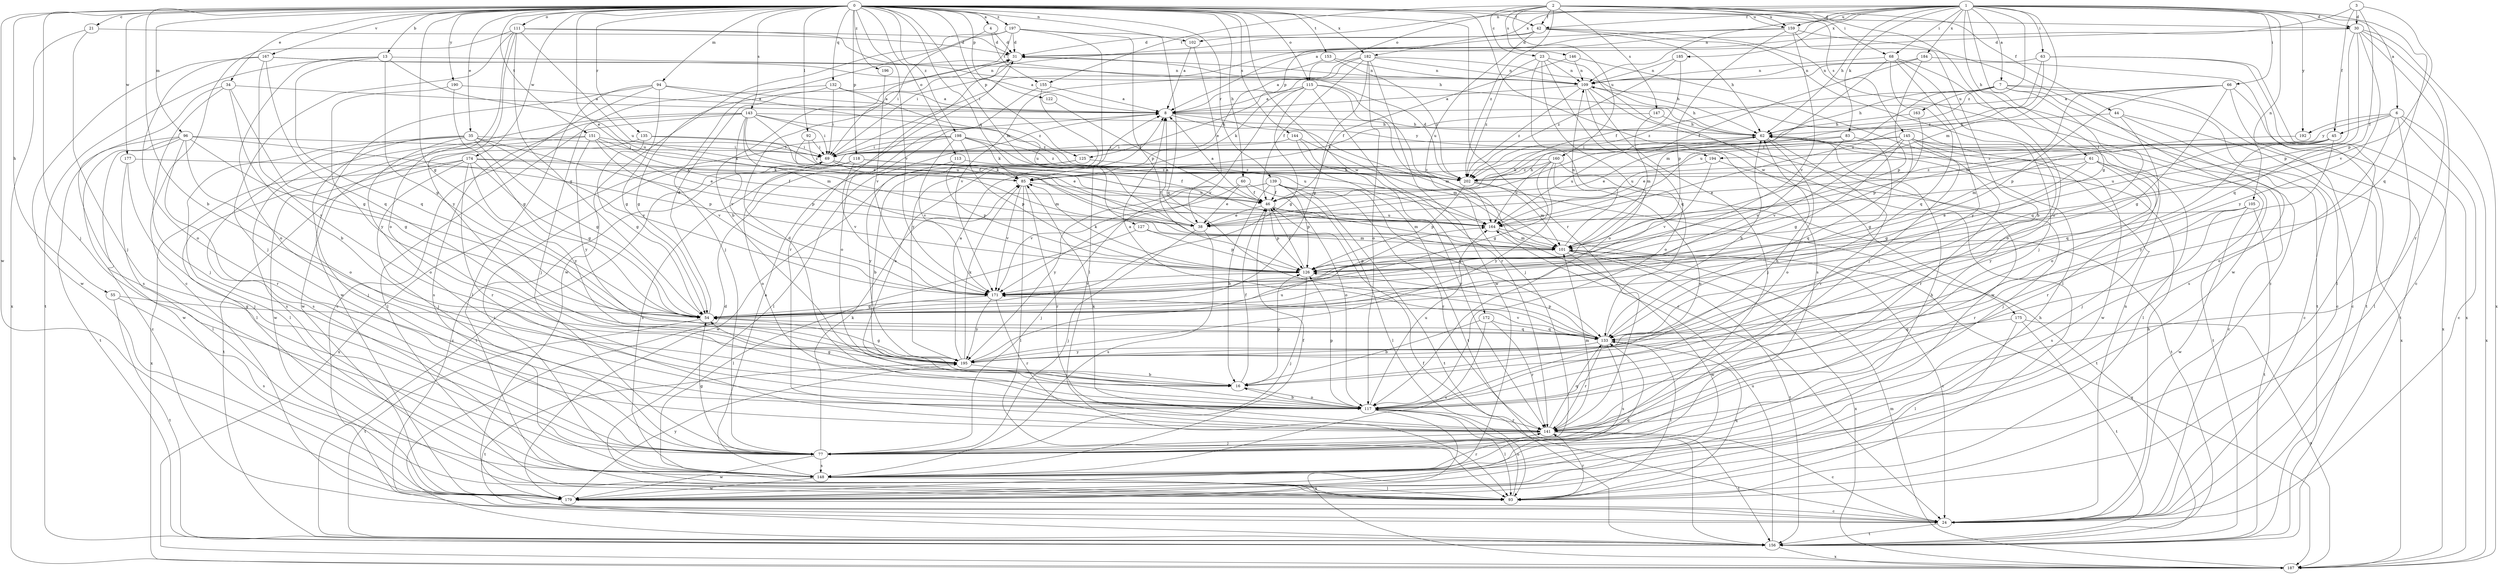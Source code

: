 strict digraph  {
0;
1;
2;
3;
4;
6;
7;
8;
13;
16;
21;
23;
24;
30;
31;
34;
35;
38;
42;
44;
45;
46;
54;
55;
60;
61;
62;
63;
66;
68;
69;
77;
83;
85;
92;
93;
94;
96;
101;
102;
105;
109;
111;
113;
115;
117;
118;
122;
125;
126;
127;
132;
133;
135;
139;
141;
143;
144;
145;
146;
147;
148;
151;
153;
155;
156;
159;
160;
163;
164;
167;
171;
172;
174;
175;
177;
179;
182;
184;
185;
187;
190;
192;
194;
195;
196;
197;
198;
202;
0 -> 4  [label=a];
0 -> 13  [label=b];
0 -> 16  [label=b];
0 -> 21  [label=c];
0 -> 30  [label=d];
0 -> 34  [label=e];
0 -> 35  [label=e];
0 -> 38  [label=e];
0 -> 42  [label=f];
0 -> 54  [label=g];
0 -> 55  [label=h];
0 -> 60  [label=h];
0 -> 77  [label=j];
0 -> 92  [label=l];
0 -> 94  [label=m];
0 -> 96  [label=m];
0 -> 101  [label=m];
0 -> 102  [label=n];
0 -> 111  [label=o];
0 -> 113  [label=o];
0 -> 115  [label=o];
0 -> 118  [label=p];
0 -> 122  [label=p];
0 -> 125  [label=p];
0 -> 127  [label=q];
0 -> 132  [label=q];
0 -> 135  [label=r];
0 -> 139  [label=r];
0 -> 141  [label=r];
0 -> 143  [label=s];
0 -> 144  [label=s];
0 -> 151  [label=t];
0 -> 153  [label=t];
0 -> 159  [label=u];
0 -> 167  [label=v];
0 -> 171  [label=v];
0 -> 172  [label=w];
0 -> 174  [label=w];
0 -> 175  [label=w];
0 -> 177  [label=w];
0 -> 179  [label=w];
0 -> 182  [label=x];
0 -> 190  [label=y];
0 -> 196  [label=z];
0 -> 197  [label=z];
0 -> 198  [label=z];
1 -> 6  [label=a];
1 -> 7  [label=a];
1 -> 30  [label=d];
1 -> 42  [label=f];
1 -> 54  [label=g];
1 -> 61  [label=h];
1 -> 62  [label=h];
1 -> 63  [label=i];
1 -> 66  [label=i];
1 -> 68  [label=i];
1 -> 83  [label=k];
1 -> 101  [label=m];
1 -> 102  [label=n];
1 -> 105  [label=n];
1 -> 109  [label=n];
1 -> 125  [label=p];
1 -> 133  [label=q];
1 -> 159  [label=u];
1 -> 182  [label=x];
1 -> 184  [label=x];
1 -> 185  [label=x];
1 -> 192  [label=y];
1 -> 202  [label=z];
2 -> 23  [label=c];
2 -> 42  [label=f];
2 -> 44  [label=f];
2 -> 68  [label=i];
2 -> 115  [label=o];
2 -> 117  [label=o];
2 -> 145  [label=s];
2 -> 146  [label=s];
2 -> 147  [label=s];
2 -> 155  [label=t];
2 -> 159  [label=u];
2 -> 160  [label=u];
2 -> 202  [label=z];
3 -> 8  [label=a];
3 -> 30  [label=d];
3 -> 45  [label=f];
3 -> 126  [label=p];
3 -> 171  [label=v];
4 -> 31  [label=d];
4 -> 69  [label=i];
4 -> 155  [label=t];
6 -> 24  [label=c];
6 -> 45  [label=f];
6 -> 93  [label=l];
6 -> 117  [label=o];
6 -> 187  [label=x];
6 -> 192  [label=y];
6 -> 194  [label=y];
7 -> 24  [label=c];
7 -> 62  [label=h];
7 -> 133  [label=q];
7 -> 148  [label=s];
7 -> 156  [label=t];
7 -> 163  [label=u];
7 -> 164  [label=u];
7 -> 202  [label=z];
8 -> 62  [label=h];
8 -> 93  [label=l];
8 -> 101  [label=m];
8 -> 194  [label=y];
13 -> 54  [label=g];
13 -> 109  [label=n];
13 -> 117  [label=o];
13 -> 133  [label=q];
13 -> 156  [label=t];
13 -> 164  [label=u];
16 -> 46  [label=f];
16 -> 54  [label=g];
16 -> 62  [label=h];
16 -> 117  [label=o];
16 -> 126  [label=p];
21 -> 31  [label=d];
21 -> 77  [label=j];
21 -> 187  [label=x];
23 -> 93  [label=l];
23 -> 109  [label=n];
23 -> 117  [label=o];
23 -> 133  [label=q];
23 -> 148  [label=s];
23 -> 202  [label=z];
24 -> 46  [label=f];
24 -> 62  [label=h];
24 -> 109  [label=n];
24 -> 156  [label=t];
30 -> 24  [label=c];
30 -> 31  [label=d];
30 -> 126  [label=p];
30 -> 133  [label=q];
30 -> 141  [label=r];
30 -> 187  [label=x];
30 -> 195  [label=y];
31 -> 109  [label=n];
31 -> 141  [label=r];
34 -> 8  [label=a];
34 -> 16  [label=b];
34 -> 54  [label=g];
34 -> 77  [label=j];
34 -> 148  [label=s];
35 -> 54  [label=g];
35 -> 69  [label=i];
35 -> 77  [label=j];
35 -> 93  [label=l];
35 -> 117  [label=o];
35 -> 126  [label=p];
35 -> 148  [label=s];
35 -> 171  [label=v];
38 -> 8  [label=a];
38 -> 77  [label=j];
38 -> 148  [label=s];
42 -> 24  [label=c];
42 -> 31  [label=d];
42 -> 62  [label=h];
42 -> 69  [label=i];
42 -> 77  [label=j];
42 -> 164  [label=u];
44 -> 24  [label=c];
44 -> 62  [label=h];
44 -> 117  [label=o];
44 -> 187  [label=x];
45 -> 38  [label=e];
45 -> 69  [label=i];
45 -> 133  [label=q];
45 -> 164  [label=u];
45 -> 195  [label=y];
45 -> 202  [label=z];
46 -> 8  [label=a];
46 -> 38  [label=e];
46 -> 62  [label=h];
46 -> 101  [label=m];
46 -> 126  [label=p];
46 -> 164  [label=u];
54 -> 31  [label=d];
54 -> 133  [label=q];
54 -> 156  [label=t];
55 -> 54  [label=g];
55 -> 148  [label=s];
55 -> 156  [label=t];
60 -> 38  [label=e];
60 -> 46  [label=f];
60 -> 117  [label=o];
60 -> 171  [label=v];
61 -> 38  [label=e];
61 -> 54  [label=g];
61 -> 77  [label=j];
61 -> 141  [label=r];
61 -> 195  [label=y];
61 -> 202  [label=z];
62 -> 69  [label=i];
62 -> 117  [label=o];
62 -> 141  [label=r];
62 -> 156  [label=t];
62 -> 164  [label=u];
63 -> 93  [label=l];
63 -> 109  [label=n];
63 -> 164  [label=u];
63 -> 187  [label=x];
63 -> 202  [label=z];
66 -> 8  [label=a];
66 -> 24  [label=c];
66 -> 54  [label=g];
66 -> 101  [label=m];
66 -> 126  [label=p];
66 -> 187  [label=x];
68 -> 101  [label=m];
68 -> 109  [label=n];
68 -> 117  [label=o];
68 -> 133  [label=q];
68 -> 156  [label=t];
68 -> 195  [label=y];
69 -> 85  [label=k];
69 -> 101  [label=m];
69 -> 117  [label=o];
69 -> 164  [label=u];
77 -> 54  [label=g];
77 -> 62  [label=h];
77 -> 85  [label=k];
77 -> 148  [label=s];
77 -> 179  [label=w];
83 -> 38  [label=e];
83 -> 54  [label=g];
83 -> 69  [label=i];
83 -> 171  [label=v];
85 -> 46  [label=f];
85 -> 93  [label=l];
85 -> 141  [label=r];
85 -> 171  [label=v];
92 -> 38  [label=e];
92 -> 46  [label=f];
92 -> 69  [label=i];
93 -> 117  [label=o];
93 -> 133  [label=q];
93 -> 141  [label=r];
94 -> 8  [label=a];
94 -> 24  [label=c];
94 -> 54  [label=g];
94 -> 93  [label=l];
94 -> 164  [label=u];
94 -> 179  [label=w];
96 -> 24  [label=c];
96 -> 54  [label=g];
96 -> 69  [label=i];
96 -> 117  [label=o];
96 -> 126  [label=p];
96 -> 141  [label=r];
96 -> 156  [label=t];
96 -> 179  [label=w];
101 -> 24  [label=c];
101 -> 109  [label=n];
101 -> 126  [label=p];
101 -> 156  [label=t];
101 -> 179  [label=w];
101 -> 187  [label=x];
102 -> 8  [label=a];
102 -> 38  [label=e];
105 -> 38  [label=e];
105 -> 141  [label=r];
105 -> 148  [label=s];
105 -> 156  [label=t];
105 -> 179  [label=w];
109 -> 8  [label=a];
109 -> 62  [label=h];
109 -> 77  [label=j];
109 -> 117  [label=o];
109 -> 179  [label=w];
109 -> 202  [label=z];
111 -> 24  [label=c];
111 -> 31  [label=d];
111 -> 54  [label=g];
111 -> 62  [label=h];
111 -> 77  [label=j];
111 -> 117  [label=o];
111 -> 164  [label=u];
111 -> 195  [label=y];
113 -> 126  [label=p];
113 -> 195  [label=y];
113 -> 202  [label=z];
115 -> 8  [label=a];
115 -> 24  [label=c];
115 -> 54  [label=g];
115 -> 77  [label=j];
115 -> 85  [label=k];
115 -> 141  [label=r];
115 -> 171  [label=v];
117 -> 8  [label=a];
117 -> 16  [label=b];
117 -> 31  [label=d];
117 -> 93  [label=l];
117 -> 126  [label=p];
117 -> 141  [label=r];
117 -> 164  [label=u];
117 -> 187  [label=x];
118 -> 24  [label=c];
118 -> 46  [label=f];
118 -> 148  [label=s];
118 -> 171  [label=v];
118 -> 202  [label=z];
122 -> 46  [label=f];
125 -> 16  [label=b];
125 -> 179  [label=w];
125 -> 202  [label=z];
126 -> 46  [label=f];
126 -> 77  [label=j];
126 -> 85  [label=k];
126 -> 171  [label=v];
127 -> 93  [label=l];
127 -> 101  [label=m];
127 -> 126  [label=p];
132 -> 8  [label=a];
132 -> 54  [label=g];
132 -> 69  [label=i];
132 -> 77  [label=j];
132 -> 202  [label=z];
133 -> 8  [label=a];
133 -> 62  [label=h];
133 -> 93  [label=l];
133 -> 126  [label=p];
133 -> 141  [label=r];
133 -> 148  [label=s];
133 -> 171  [label=v];
133 -> 195  [label=y];
135 -> 54  [label=g];
135 -> 69  [label=i];
135 -> 179  [label=w];
135 -> 202  [label=z];
139 -> 16  [label=b];
139 -> 46  [label=f];
139 -> 77  [label=j];
139 -> 93  [label=l];
139 -> 126  [label=p];
139 -> 133  [label=q];
139 -> 141  [label=r];
139 -> 156  [label=t];
139 -> 195  [label=y];
141 -> 24  [label=c];
141 -> 77  [label=j];
141 -> 85  [label=k];
141 -> 101  [label=m];
141 -> 133  [label=q];
141 -> 156  [label=t];
143 -> 38  [label=e];
143 -> 62  [label=h];
143 -> 69  [label=i];
143 -> 93  [label=l];
143 -> 101  [label=m];
143 -> 148  [label=s];
143 -> 164  [label=u];
143 -> 171  [label=v];
143 -> 179  [label=w];
143 -> 202  [label=z];
144 -> 69  [label=i];
144 -> 101  [label=m];
144 -> 141  [label=r];
144 -> 156  [label=t];
145 -> 24  [label=c];
145 -> 54  [label=g];
145 -> 69  [label=i];
145 -> 93  [label=l];
145 -> 133  [label=q];
145 -> 141  [label=r];
145 -> 164  [label=u];
145 -> 171  [label=v];
145 -> 179  [label=w];
146 -> 46  [label=f];
146 -> 77  [label=j];
146 -> 109  [label=n];
147 -> 62  [label=h];
147 -> 85  [label=k];
147 -> 101  [label=m];
148 -> 8  [label=a];
148 -> 46  [label=f];
148 -> 69  [label=i];
148 -> 93  [label=l];
148 -> 141  [label=r];
148 -> 179  [label=w];
151 -> 38  [label=e];
151 -> 69  [label=i];
151 -> 85  [label=k];
151 -> 93  [label=l];
151 -> 148  [label=s];
151 -> 171  [label=v];
151 -> 195  [label=y];
153 -> 109  [label=n];
153 -> 171  [label=v];
153 -> 202  [label=z];
155 -> 8  [label=a];
155 -> 117  [label=o];
155 -> 195  [label=y];
156 -> 31  [label=d];
156 -> 164  [label=u];
156 -> 187  [label=x];
159 -> 16  [label=b];
159 -> 31  [label=d];
159 -> 69  [label=i];
159 -> 126  [label=p];
159 -> 171  [label=v];
159 -> 179  [label=w];
160 -> 54  [label=g];
160 -> 85  [label=k];
160 -> 117  [label=o];
160 -> 156  [label=t];
160 -> 164  [label=u];
160 -> 195  [label=y];
160 -> 202  [label=z];
163 -> 62  [label=h];
163 -> 126  [label=p];
164 -> 101  [label=m];
164 -> 187  [label=x];
167 -> 8  [label=a];
167 -> 109  [label=n];
167 -> 117  [label=o];
167 -> 133  [label=q];
167 -> 179  [label=w];
167 -> 195  [label=y];
171 -> 54  [label=g];
171 -> 141  [label=r];
171 -> 195  [label=y];
172 -> 16  [label=b];
172 -> 133  [label=q];
172 -> 141  [label=r];
172 -> 148  [label=s];
174 -> 46  [label=f];
174 -> 54  [label=g];
174 -> 77  [label=j];
174 -> 85  [label=k];
174 -> 141  [label=r];
174 -> 156  [label=t];
174 -> 187  [label=x];
174 -> 195  [label=y];
175 -> 93  [label=l];
175 -> 133  [label=q];
175 -> 156  [label=t];
175 -> 187  [label=x];
177 -> 77  [label=j];
177 -> 85  [label=k];
177 -> 93  [label=l];
179 -> 24  [label=c];
179 -> 62  [label=h];
179 -> 133  [label=q];
179 -> 195  [label=y];
182 -> 8  [label=a];
182 -> 46  [label=f];
182 -> 54  [label=g];
182 -> 62  [label=h];
182 -> 85  [label=k];
182 -> 109  [label=n];
182 -> 117  [label=o];
182 -> 179  [label=w];
184 -> 46  [label=f];
184 -> 109  [label=n];
184 -> 126  [label=p];
184 -> 156  [label=t];
185 -> 46  [label=f];
185 -> 109  [label=n];
185 -> 202  [label=z];
187 -> 101  [label=m];
190 -> 8  [label=a];
190 -> 54  [label=g];
190 -> 195  [label=y];
192 -> 101  [label=m];
194 -> 77  [label=j];
194 -> 85  [label=k];
194 -> 171  [label=v];
195 -> 8  [label=a];
195 -> 16  [label=b];
195 -> 54  [label=g];
195 -> 85  [label=k];
195 -> 156  [label=t];
195 -> 164  [label=u];
196 -> 171  [label=v];
197 -> 16  [label=b];
197 -> 31  [label=d];
197 -> 77  [label=j];
197 -> 93  [label=l];
197 -> 126  [label=p];
197 -> 133  [label=q];
197 -> 179  [label=w];
198 -> 69  [label=i];
198 -> 85  [label=k];
198 -> 126  [label=p];
198 -> 156  [label=t];
198 -> 164  [label=u];
198 -> 171  [label=v];
198 -> 187  [label=x];
198 -> 202  [label=z];
202 -> 31  [label=d];
202 -> 101  [label=m];
202 -> 126  [label=p];
202 -> 156  [label=t];
}
